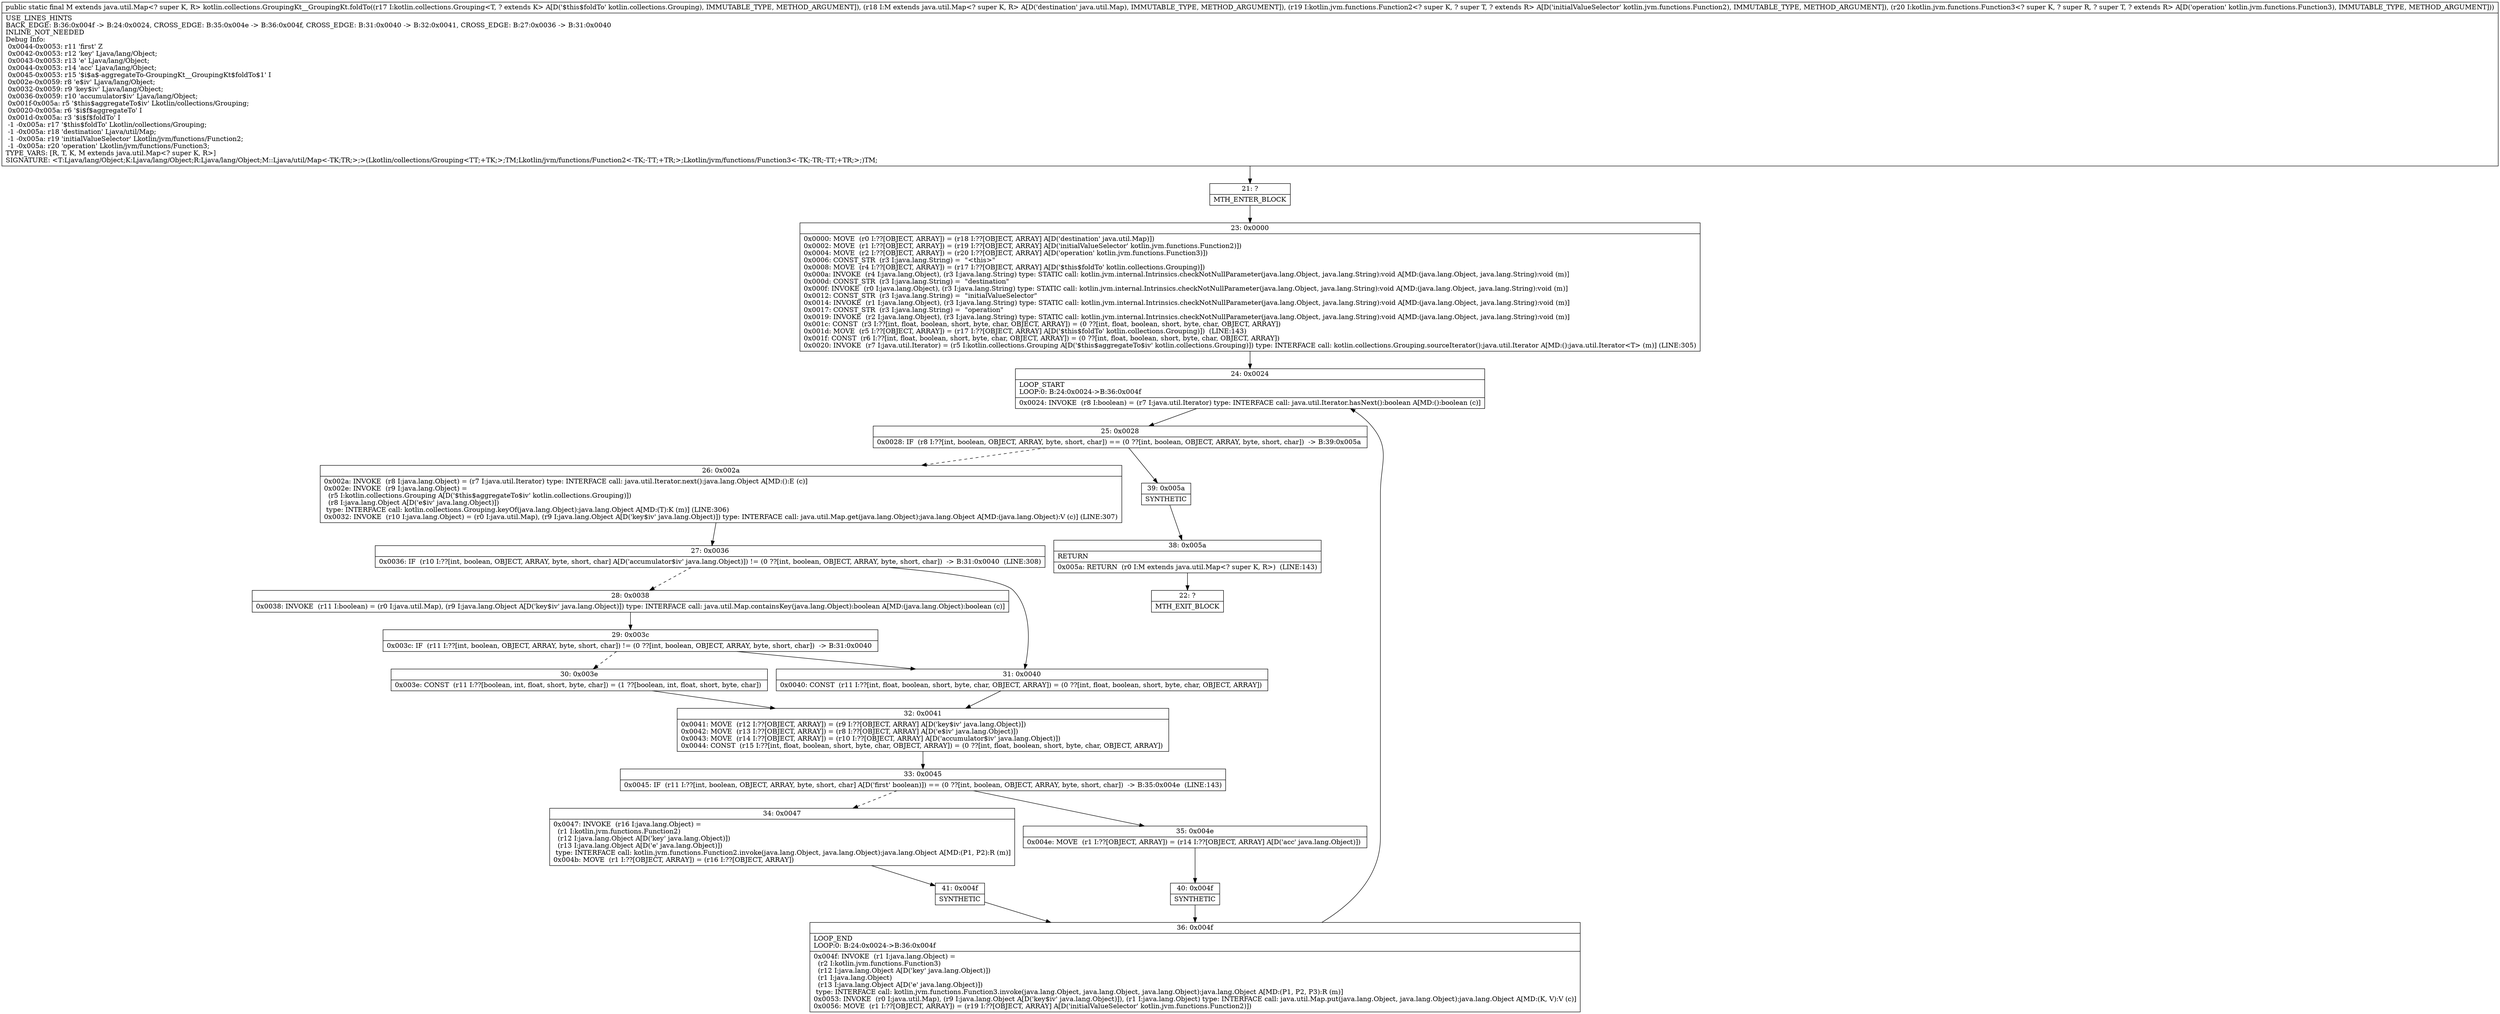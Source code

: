 digraph "CFG forkotlin.collections.GroupingKt__GroupingKt.foldTo(Lkotlin\/collections\/Grouping;Ljava\/util\/Map;Lkotlin\/jvm\/functions\/Function2;Lkotlin\/jvm\/functions\/Function3;)Ljava\/util\/Map;" {
Node_21 [shape=record,label="{21\:\ ?|MTH_ENTER_BLOCK\l}"];
Node_23 [shape=record,label="{23\:\ 0x0000|0x0000: MOVE  (r0 I:??[OBJECT, ARRAY]) = (r18 I:??[OBJECT, ARRAY] A[D('destination' java.util.Map)]) \l0x0002: MOVE  (r1 I:??[OBJECT, ARRAY]) = (r19 I:??[OBJECT, ARRAY] A[D('initialValueSelector' kotlin.jvm.functions.Function2)]) \l0x0004: MOVE  (r2 I:??[OBJECT, ARRAY]) = (r20 I:??[OBJECT, ARRAY] A[D('operation' kotlin.jvm.functions.Function3)]) \l0x0006: CONST_STR  (r3 I:java.lang.String) =  \"\<this\>\" \l0x0008: MOVE  (r4 I:??[OBJECT, ARRAY]) = (r17 I:??[OBJECT, ARRAY] A[D('$this$foldTo' kotlin.collections.Grouping)]) \l0x000a: INVOKE  (r4 I:java.lang.Object), (r3 I:java.lang.String) type: STATIC call: kotlin.jvm.internal.Intrinsics.checkNotNullParameter(java.lang.Object, java.lang.String):void A[MD:(java.lang.Object, java.lang.String):void (m)]\l0x000d: CONST_STR  (r3 I:java.lang.String) =  \"destination\" \l0x000f: INVOKE  (r0 I:java.lang.Object), (r3 I:java.lang.String) type: STATIC call: kotlin.jvm.internal.Intrinsics.checkNotNullParameter(java.lang.Object, java.lang.String):void A[MD:(java.lang.Object, java.lang.String):void (m)]\l0x0012: CONST_STR  (r3 I:java.lang.String) =  \"initialValueSelector\" \l0x0014: INVOKE  (r1 I:java.lang.Object), (r3 I:java.lang.String) type: STATIC call: kotlin.jvm.internal.Intrinsics.checkNotNullParameter(java.lang.Object, java.lang.String):void A[MD:(java.lang.Object, java.lang.String):void (m)]\l0x0017: CONST_STR  (r3 I:java.lang.String) =  \"operation\" \l0x0019: INVOKE  (r2 I:java.lang.Object), (r3 I:java.lang.String) type: STATIC call: kotlin.jvm.internal.Intrinsics.checkNotNullParameter(java.lang.Object, java.lang.String):void A[MD:(java.lang.Object, java.lang.String):void (m)]\l0x001c: CONST  (r3 I:??[int, float, boolean, short, byte, char, OBJECT, ARRAY]) = (0 ??[int, float, boolean, short, byte, char, OBJECT, ARRAY]) \l0x001d: MOVE  (r5 I:??[OBJECT, ARRAY]) = (r17 I:??[OBJECT, ARRAY] A[D('$this$foldTo' kotlin.collections.Grouping)])  (LINE:143)\l0x001f: CONST  (r6 I:??[int, float, boolean, short, byte, char, OBJECT, ARRAY]) = (0 ??[int, float, boolean, short, byte, char, OBJECT, ARRAY]) \l0x0020: INVOKE  (r7 I:java.util.Iterator) = (r5 I:kotlin.collections.Grouping A[D('$this$aggregateTo$iv' kotlin.collections.Grouping)]) type: INTERFACE call: kotlin.collections.Grouping.sourceIterator():java.util.Iterator A[MD:():java.util.Iterator\<T\> (m)] (LINE:305)\l}"];
Node_24 [shape=record,label="{24\:\ 0x0024|LOOP_START\lLOOP:0: B:24:0x0024\-\>B:36:0x004f\l|0x0024: INVOKE  (r8 I:boolean) = (r7 I:java.util.Iterator) type: INTERFACE call: java.util.Iterator.hasNext():boolean A[MD:():boolean (c)]\l}"];
Node_25 [shape=record,label="{25\:\ 0x0028|0x0028: IF  (r8 I:??[int, boolean, OBJECT, ARRAY, byte, short, char]) == (0 ??[int, boolean, OBJECT, ARRAY, byte, short, char])  \-\> B:39:0x005a \l}"];
Node_26 [shape=record,label="{26\:\ 0x002a|0x002a: INVOKE  (r8 I:java.lang.Object) = (r7 I:java.util.Iterator) type: INTERFACE call: java.util.Iterator.next():java.lang.Object A[MD:():E (c)]\l0x002e: INVOKE  (r9 I:java.lang.Object) = \l  (r5 I:kotlin.collections.Grouping A[D('$this$aggregateTo$iv' kotlin.collections.Grouping)])\l  (r8 I:java.lang.Object A[D('e$iv' java.lang.Object)])\l type: INTERFACE call: kotlin.collections.Grouping.keyOf(java.lang.Object):java.lang.Object A[MD:(T):K (m)] (LINE:306)\l0x0032: INVOKE  (r10 I:java.lang.Object) = (r0 I:java.util.Map), (r9 I:java.lang.Object A[D('key$iv' java.lang.Object)]) type: INTERFACE call: java.util.Map.get(java.lang.Object):java.lang.Object A[MD:(java.lang.Object):V (c)] (LINE:307)\l}"];
Node_27 [shape=record,label="{27\:\ 0x0036|0x0036: IF  (r10 I:??[int, boolean, OBJECT, ARRAY, byte, short, char] A[D('accumulator$iv' java.lang.Object)]) != (0 ??[int, boolean, OBJECT, ARRAY, byte, short, char])  \-\> B:31:0x0040  (LINE:308)\l}"];
Node_28 [shape=record,label="{28\:\ 0x0038|0x0038: INVOKE  (r11 I:boolean) = (r0 I:java.util.Map), (r9 I:java.lang.Object A[D('key$iv' java.lang.Object)]) type: INTERFACE call: java.util.Map.containsKey(java.lang.Object):boolean A[MD:(java.lang.Object):boolean (c)]\l}"];
Node_29 [shape=record,label="{29\:\ 0x003c|0x003c: IF  (r11 I:??[int, boolean, OBJECT, ARRAY, byte, short, char]) != (0 ??[int, boolean, OBJECT, ARRAY, byte, short, char])  \-\> B:31:0x0040 \l}"];
Node_30 [shape=record,label="{30\:\ 0x003e|0x003e: CONST  (r11 I:??[boolean, int, float, short, byte, char]) = (1 ??[boolean, int, float, short, byte, char]) \l}"];
Node_32 [shape=record,label="{32\:\ 0x0041|0x0041: MOVE  (r12 I:??[OBJECT, ARRAY]) = (r9 I:??[OBJECT, ARRAY] A[D('key$iv' java.lang.Object)]) \l0x0042: MOVE  (r13 I:??[OBJECT, ARRAY]) = (r8 I:??[OBJECT, ARRAY] A[D('e$iv' java.lang.Object)]) \l0x0043: MOVE  (r14 I:??[OBJECT, ARRAY]) = (r10 I:??[OBJECT, ARRAY] A[D('accumulator$iv' java.lang.Object)]) \l0x0044: CONST  (r15 I:??[int, float, boolean, short, byte, char, OBJECT, ARRAY]) = (0 ??[int, float, boolean, short, byte, char, OBJECT, ARRAY]) \l}"];
Node_33 [shape=record,label="{33\:\ 0x0045|0x0045: IF  (r11 I:??[int, boolean, OBJECT, ARRAY, byte, short, char] A[D('first' boolean)]) == (0 ??[int, boolean, OBJECT, ARRAY, byte, short, char])  \-\> B:35:0x004e  (LINE:143)\l}"];
Node_34 [shape=record,label="{34\:\ 0x0047|0x0047: INVOKE  (r16 I:java.lang.Object) = \l  (r1 I:kotlin.jvm.functions.Function2)\l  (r12 I:java.lang.Object A[D('key' java.lang.Object)])\l  (r13 I:java.lang.Object A[D('e' java.lang.Object)])\l type: INTERFACE call: kotlin.jvm.functions.Function2.invoke(java.lang.Object, java.lang.Object):java.lang.Object A[MD:(P1, P2):R (m)]\l0x004b: MOVE  (r1 I:??[OBJECT, ARRAY]) = (r16 I:??[OBJECT, ARRAY]) \l}"];
Node_41 [shape=record,label="{41\:\ 0x004f|SYNTHETIC\l}"];
Node_36 [shape=record,label="{36\:\ 0x004f|LOOP_END\lLOOP:0: B:24:0x0024\-\>B:36:0x004f\l|0x004f: INVOKE  (r1 I:java.lang.Object) = \l  (r2 I:kotlin.jvm.functions.Function3)\l  (r12 I:java.lang.Object A[D('key' java.lang.Object)])\l  (r1 I:java.lang.Object)\l  (r13 I:java.lang.Object A[D('e' java.lang.Object)])\l type: INTERFACE call: kotlin.jvm.functions.Function3.invoke(java.lang.Object, java.lang.Object, java.lang.Object):java.lang.Object A[MD:(P1, P2, P3):R (m)]\l0x0053: INVOKE  (r0 I:java.util.Map), (r9 I:java.lang.Object A[D('key$iv' java.lang.Object)]), (r1 I:java.lang.Object) type: INTERFACE call: java.util.Map.put(java.lang.Object, java.lang.Object):java.lang.Object A[MD:(K, V):V (c)]\l0x0056: MOVE  (r1 I:??[OBJECT, ARRAY]) = (r19 I:??[OBJECT, ARRAY] A[D('initialValueSelector' kotlin.jvm.functions.Function2)]) \l}"];
Node_35 [shape=record,label="{35\:\ 0x004e|0x004e: MOVE  (r1 I:??[OBJECT, ARRAY]) = (r14 I:??[OBJECT, ARRAY] A[D('acc' java.lang.Object)]) \l}"];
Node_40 [shape=record,label="{40\:\ 0x004f|SYNTHETIC\l}"];
Node_31 [shape=record,label="{31\:\ 0x0040|0x0040: CONST  (r11 I:??[int, float, boolean, short, byte, char, OBJECT, ARRAY]) = (0 ??[int, float, boolean, short, byte, char, OBJECT, ARRAY]) \l}"];
Node_39 [shape=record,label="{39\:\ 0x005a|SYNTHETIC\l}"];
Node_38 [shape=record,label="{38\:\ 0x005a|RETURN\l|0x005a: RETURN  (r0 I:M extends java.util.Map\<? super K, R\>)  (LINE:143)\l}"];
Node_22 [shape=record,label="{22\:\ ?|MTH_EXIT_BLOCK\l}"];
MethodNode[shape=record,label="{public static final M extends java.util.Map\<? super K, R\> kotlin.collections.GroupingKt__GroupingKt.foldTo((r17 I:kotlin.collections.Grouping\<T, ? extends K\> A[D('$this$foldTo' kotlin.collections.Grouping), IMMUTABLE_TYPE, METHOD_ARGUMENT]), (r18 I:M extends java.util.Map\<? super K, R\> A[D('destination' java.util.Map), IMMUTABLE_TYPE, METHOD_ARGUMENT]), (r19 I:kotlin.jvm.functions.Function2\<? super K, ? super T, ? extends R\> A[D('initialValueSelector' kotlin.jvm.functions.Function2), IMMUTABLE_TYPE, METHOD_ARGUMENT]), (r20 I:kotlin.jvm.functions.Function3\<? super K, ? super R, ? super T, ? extends R\> A[D('operation' kotlin.jvm.functions.Function3), IMMUTABLE_TYPE, METHOD_ARGUMENT]))  | USE_LINES_HINTS\lBACK_EDGE: B:36:0x004f \-\> B:24:0x0024, CROSS_EDGE: B:35:0x004e \-\> B:36:0x004f, CROSS_EDGE: B:31:0x0040 \-\> B:32:0x0041, CROSS_EDGE: B:27:0x0036 \-\> B:31:0x0040\lINLINE_NOT_NEEDED\lDebug Info:\l  0x0044\-0x0053: r11 'first' Z\l  0x0042\-0x0053: r12 'key' Ljava\/lang\/Object;\l  0x0043\-0x0053: r13 'e' Ljava\/lang\/Object;\l  0x0044\-0x0053: r14 'acc' Ljava\/lang\/Object;\l  0x0045\-0x0053: r15 '$i$a$\-aggregateTo\-GroupingKt__GroupingKt$foldTo$1' I\l  0x002e\-0x0059: r8 'e$iv' Ljava\/lang\/Object;\l  0x0032\-0x0059: r9 'key$iv' Ljava\/lang\/Object;\l  0x0036\-0x0059: r10 'accumulator$iv' Ljava\/lang\/Object;\l  0x001f\-0x005a: r5 '$this$aggregateTo$iv' Lkotlin\/collections\/Grouping;\l  0x0020\-0x005a: r6 '$i$f$aggregateTo' I\l  0x001d\-0x005a: r3 '$i$f$foldTo' I\l  \-1 \-0x005a: r17 '$this$foldTo' Lkotlin\/collections\/Grouping;\l  \-1 \-0x005a: r18 'destination' Ljava\/util\/Map;\l  \-1 \-0x005a: r19 'initialValueSelector' Lkotlin\/jvm\/functions\/Function2;\l  \-1 \-0x005a: r20 'operation' Lkotlin\/jvm\/functions\/Function3;\lTYPE_VARS: [R, T, K, M extends java.util.Map\<? super K, R\>]\lSIGNATURE: \<T:Ljava\/lang\/Object;K:Ljava\/lang\/Object;R:Ljava\/lang\/Object;M::Ljava\/util\/Map\<\-TK;TR;\>;\>(Lkotlin\/collections\/Grouping\<TT;+TK;\>;TM;Lkotlin\/jvm\/functions\/Function2\<\-TK;\-TT;+TR;\>;Lkotlin\/jvm\/functions\/Function3\<\-TK;\-TR;\-TT;+TR;\>;)TM;\l}"];
MethodNode -> Node_21;Node_21 -> Node_23;
Node_23 -> Node_24;
Node_24 -> Node_25;
Node_25 -> Node_26[style=dashed];
Node_25 -> Node_39;
Node_26 -> Node_27;
Node_27 -> Node_28[style=dashed];
Node_27 -> Node_31;
Node_28 -> Node_29;
Node_29 -> Node_30[style=dashed];
Node_29 -> Node_31;
Node_30 -> Node_32;
Node_32 -> Node_33;
Node_33 -> Node_34[style=dashed];
Node_33 -> Node_35;
Node_34 -> Node_41;
Node_41 -> Node_36;
Node_36 -> Node_24;
Node_35 -> Node_40;
Node_40 -> Node_36;
Node_31 -> Node_32;
Node_39 -> Node_38;
Node_38 -> Node_22;
}

